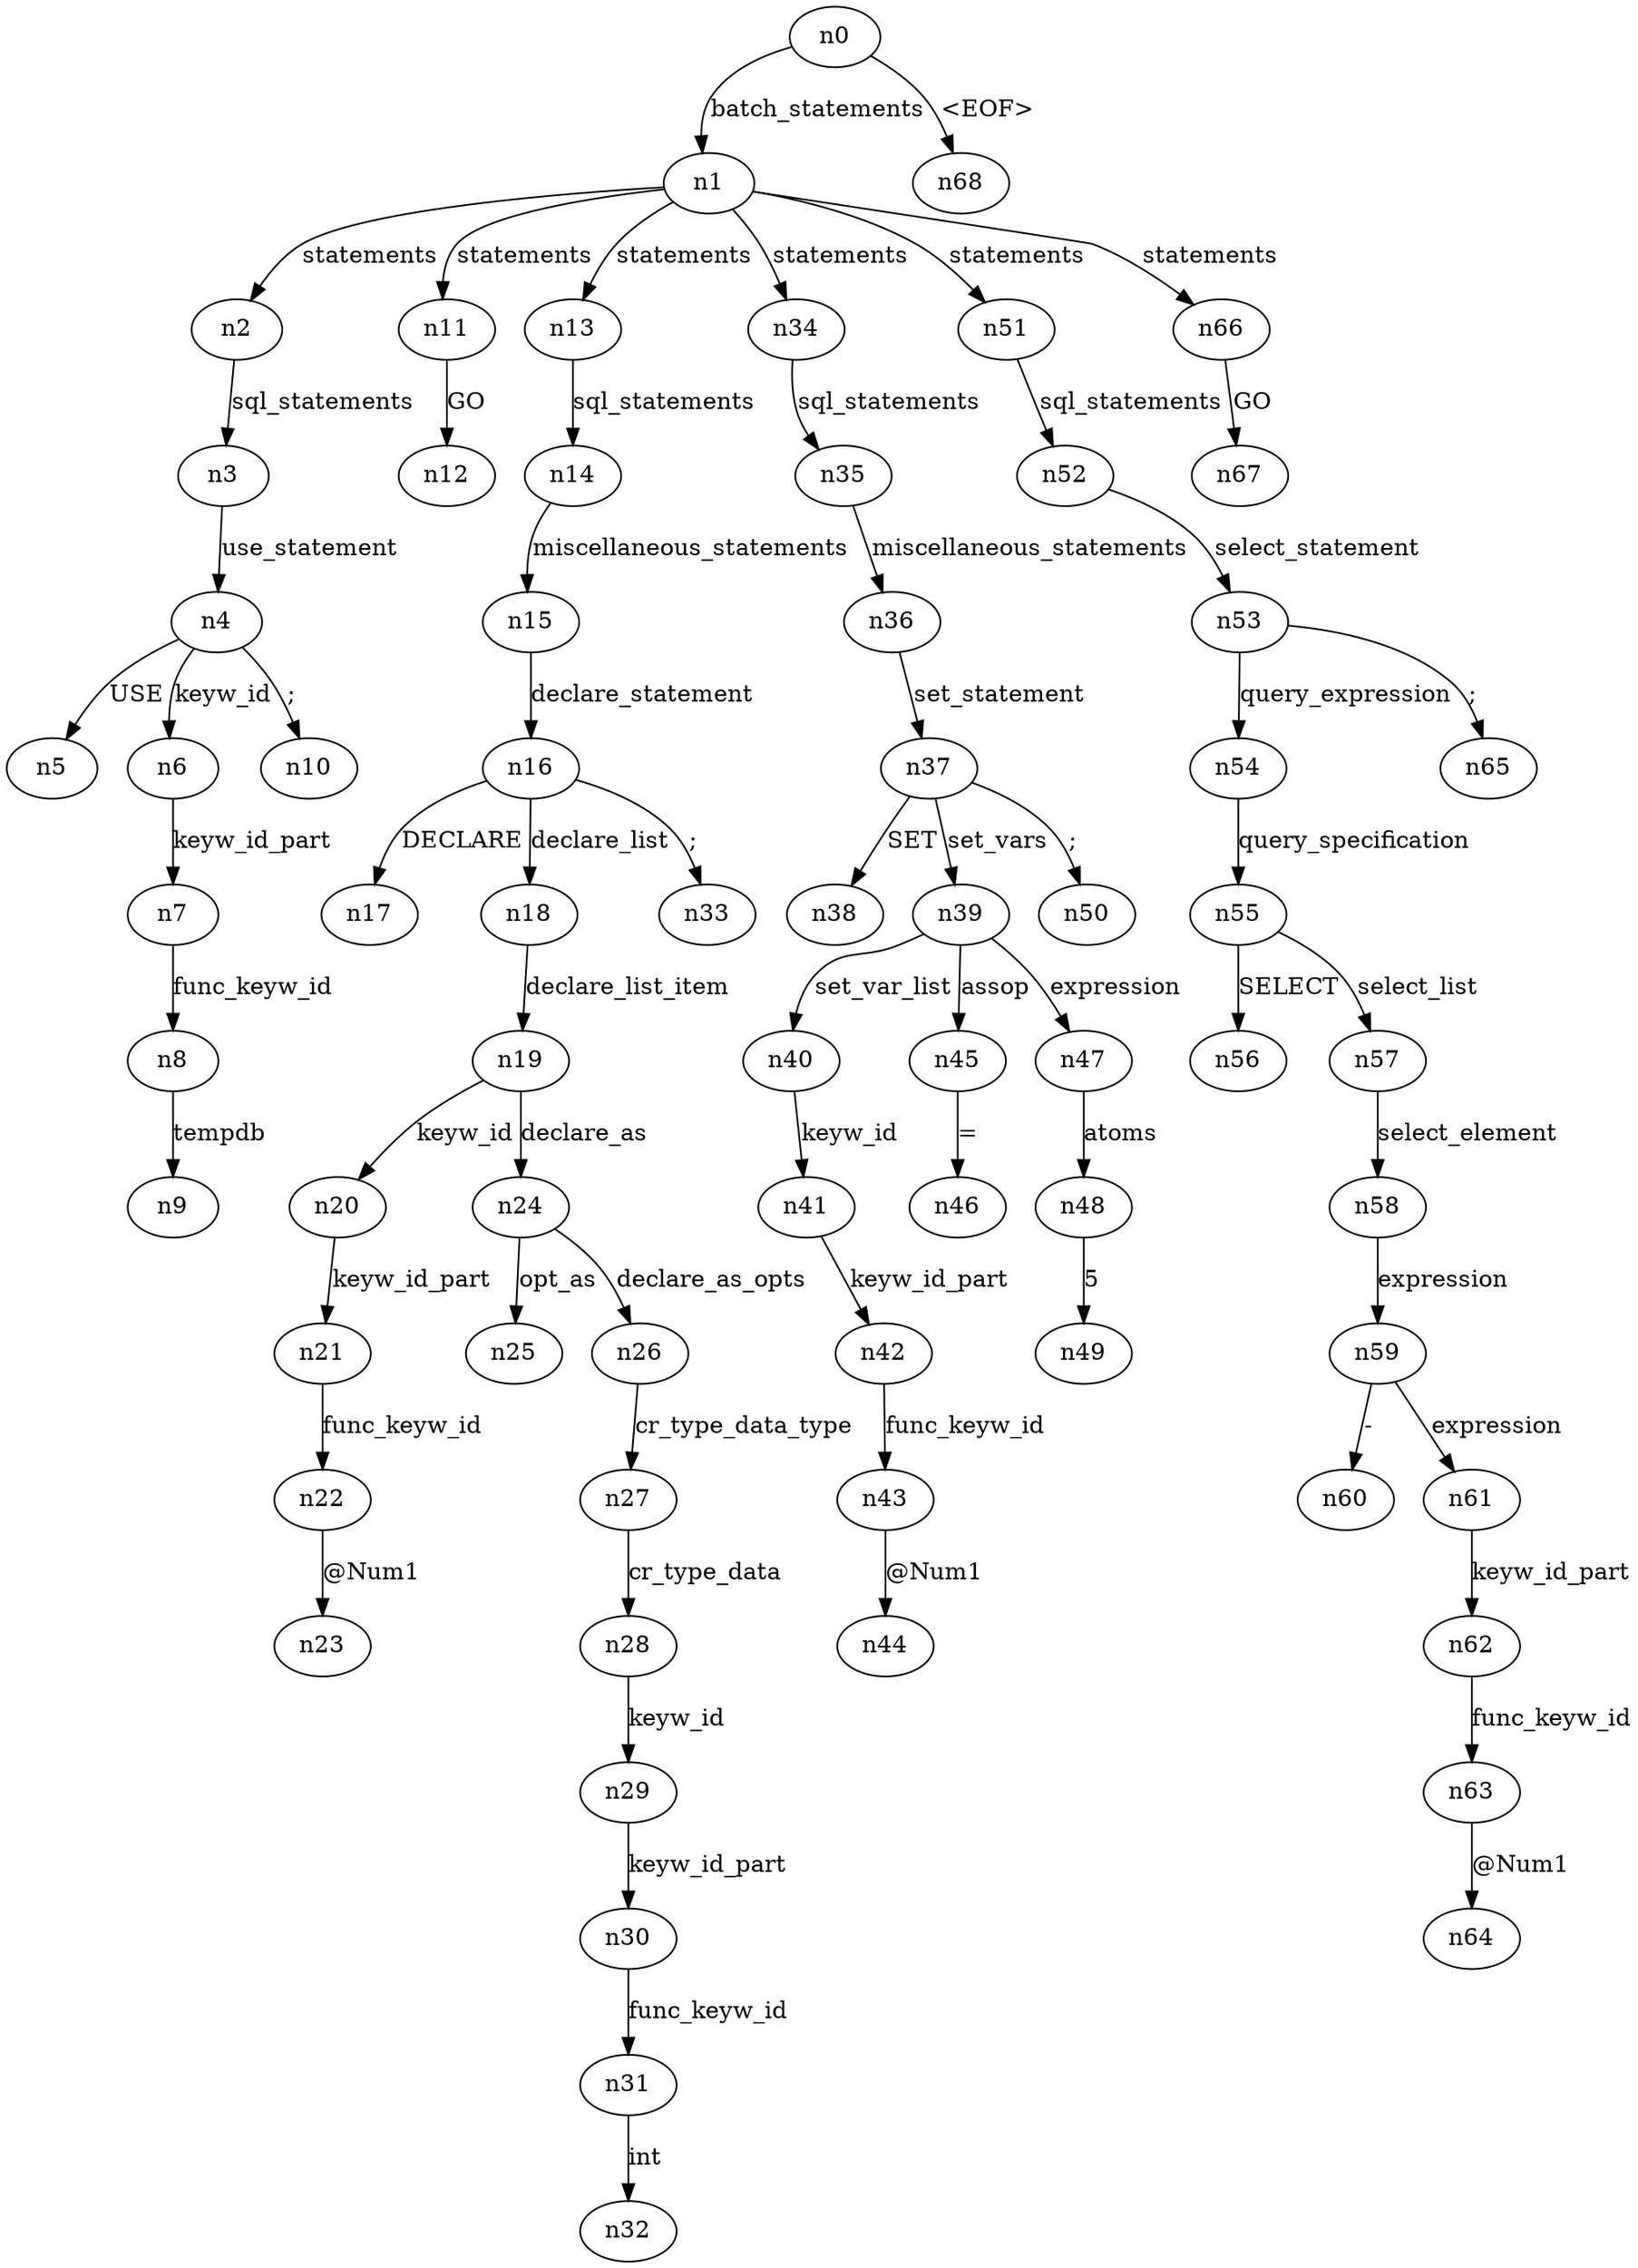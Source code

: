 digraph ParseTree {
  n0 -> n1 [label="batch_statements"];
  n1 -> n2 [label="statements"];
  n2 -> n3 [label="sql_statements"];
  n3 -> n4 [label="use_statement"];
  n4 -> n5 [label="USE"];
  n4 -> n6 [label="keyw_id"];
  n6 -> n7 [label="keyw_id_part"];
  n7 -> n8 [label="func_keyw_id"];
  n8 -> n9 [label="tempdb"];
  n4 -> n10 [label=";"];
  n1 -> n11 [label="statements"];
  n11 -> n12 [label="GO"];
  n1 -> n13 [label="statements"];
  n13 -> n14 [label="sql_statements"];
  n14 -> n15 [label="miscellaneous_statements"];
  n15 -> n16 [label="declare_statement"];
  n16 -> n17 [label="DECLARE"];
  n16 -> n18 [label="declare_list"];
  n18 -> n19 [label="declare_list_item"];
  n19 -> n20 [label="keyw_id"];
  n20 -> n21 [label="keyw_id_part"];
  n21 -> n22 [label="func_keyw_id"];
  n22 -> n23 [label="@Num1"];
  n19 -> n24 [label="declare_as"];
  n24 -> n25 [label="opt_as"];
  n24 -> n26 [label="declare_as_opts"];
  n26 -> n27 [label="cr_type_data_type"];
  n27 -> n28 [label="cr_type_data"];
  n28 -> n29 [label="keyw_id"];
  n29 -> n30 [label="keyw_id_part"];
  n30 -> n31 [label="func_keyw_id"];
  n31 -> n32 [label="int"];
  n16 -> n33 [label=";"];
  n1 -> n34 [label="statements"];
  n34 -> n35 [label="sql_statements"];
  n35 -> n36 [label="miscellaneous_statements"];
  n36 -> n37 [label="set_statement"];
  n37 -> n38 [label="SET"];
  n37 -> n39 [label="set_vars"];
  n39 -> n40 [label="set_var_list"];
  n40 -> n41 [label="keyw_id"];
  n41 -> n42 [label="keyw_id_part"];
  n42 -> n43 [label="func_keyw_id"];
  n43 -> n44 [label="@Num1"];
  n39 -> n45 [label="assop"];
  n45 -> n46 [label="="];
  n39 -> n47 [label="expression"];
  n47 -> n48 [label="atoms"];
  n48 -> n49 [label="5"];
  n37 -> n50 [label=";"];
  n1 -> n51 [label="statements"];
  n51 -> n52 [label="sql_statements"];
  n52 -> n53 [label="select_statement"];
  n53 -> n54 [label="query_expression"];
  n54 -> n55 [label="query_specification"];
  n55 -> n56 [label="SELECT"];
  n55 -> n57 [label="select_list"];
  n57 -> n58 [label="select_element"];
  n58 -> n59 [label="expression"];
  n59 -> n60 [label="-"];
  n59 -> n61 [label="expression"];
  n61 -> n62 [label="keyw_id_part"];
  n62 -> n63 [label="func_keyw_id"];
  n63 -> n64 [label="@Num1"];
  n53 -> n65 [label=";"];
  n1 -> n66 [label="statements"];
  n66 -> n67 [label="GO"];
  n0 -> n68 [label="<EOF>"];
}